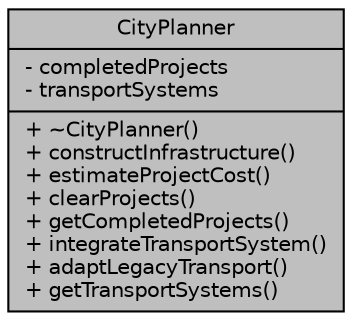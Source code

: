 digraph "CityPlanner"
{
 // LATEX_PDF_SIZE
  edge [fontname="Helvetica",fontsize="10",labelfontname="Helvetica",labelfontsize="10"];
  node [fontname="Helvetica",fontsize="10",shape=record];
  Node1 [label="{CityPlanner\n|- completedProjects\l- transportSystems\l|+ ~CityPlanner()\l+ constructInfrastructure()\l+ estimateProjectCost()\l+ clearProjects()\l+ getCompletedProjects()\l+ integrateTransportSystem()\l+ adaptLegacyTransport()\l+ getTransportSystems()\l}",height=0.2,width=0.4,color="black", fillcolor="grey75", style="filled", fontcolor="black",tooltip="Manages infrastructure construction and transport system integration."];
}
